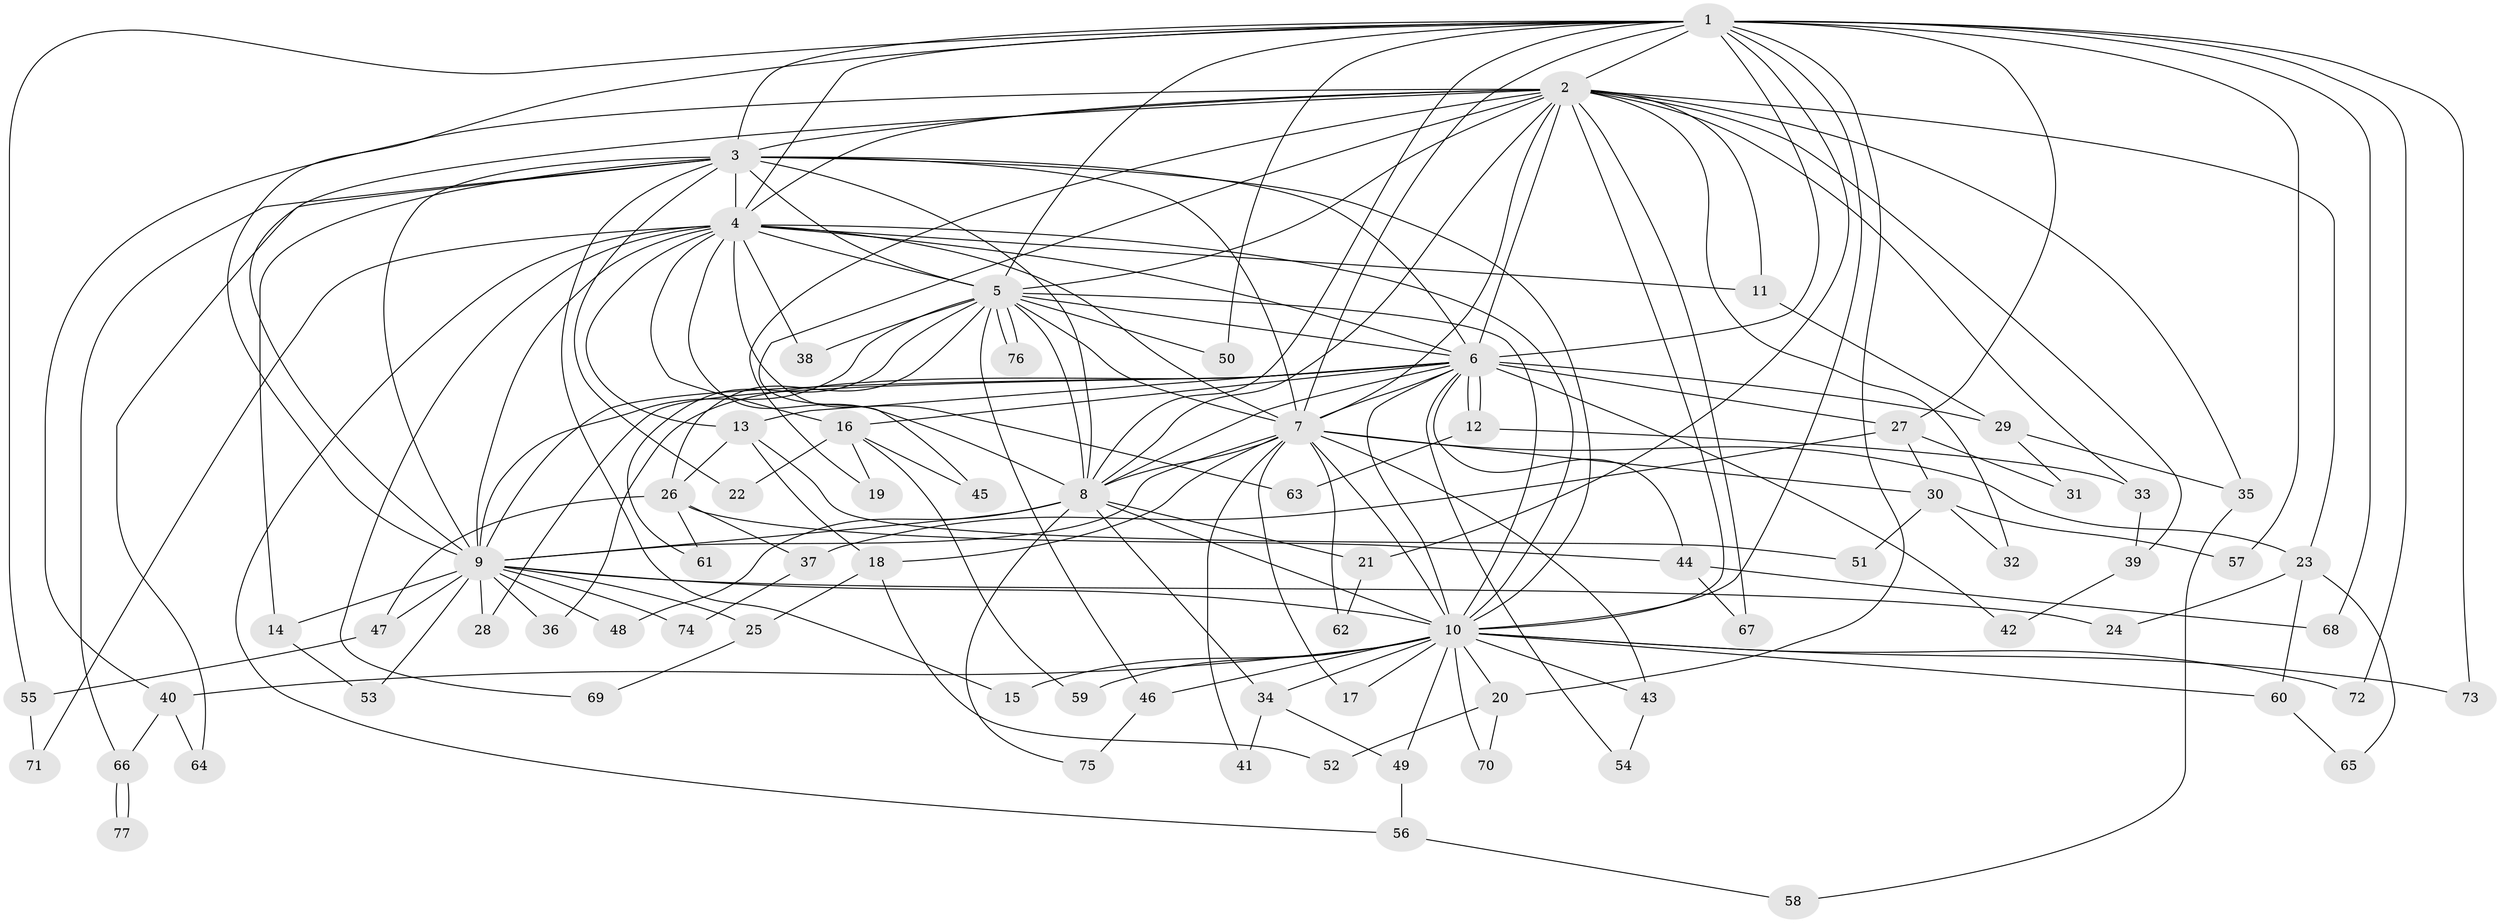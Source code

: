 // coarse degree distribution, {17: 0.05357142857142857, 21: 0.017857142857142856, 15: 0.017857142857142856, 12: 0.017857142857142856, 14: 0.017857142857142856, 19: 0.017857142857142856, 3: 0.08928571428571429, 5: 0.08928571428571429, 2: 0.5178571428571429, 6: 0.03571428571428571, 4: 0.08928571428571429, 7: 0.017857142857142856, 1: 0.017857142857142856}
// Generated by graph-tools (version 1.1) at 2025/23/03/03/25 07:23:47]
// undirected, 77 vertices, 179 edges
graph export_dot {
graph [start="1"]
  node [color=gray90,style=filled];
  1;
  2;
  3;
  4;
  5;
  6;
  7;
  8;
  9;
  10;
  11;
  12;
  13;
  14;
  15;
  16;
  17;
  18;
  19;
  20;
  21;
  22;
  23;
  24;
  25;
  26;
  27;
  28;
  29;
  30;
  31;
  32;
  33;
  34;
  35;
  36;
  37;
  38;
  39;
  40;
  41;
  42;
  43;
  44;
  45;
  46;
  47;
  48;
  49;
  50;
  51;
  52;
  53;
  54;
  55;
  56;
  57;
  58;
  59;
  60;
  61;
  62;
  63;
  64;
  65;
  66;
  67;
  68;
  69;
  70;
  71;
  72;
  73;
  74;
  75;
  76;
  77;
  1 -- 2;
  1 -- 3;
  1 -- 4;
  1 -- 5;
  1 -- 6;
  1 -- 7;
  1 -- 8;
  1 -- 9;
  1 -- 10;
  1 -- 20;
  1 -- 21;
  1 -- 27;
  1 -- 50;
  1 -- 55;
  1 -- 57;
  1 -- 68;
  1 -- 72;
  1 -- 73;
  2 -- 3;
  2 -- 4;
  2 -- 5;
  2 -- 6;
  2 -- 7;
  2 -- 8;
  2 -- 9;
  2 -- 10;
  2 -- 11;
  2 -- 19;
  2 -- 23;
  2 -- 32;
  2 -- 33;
  2 -- 35;
  2 -- 39;
  2 -- 40;
  2 -- 45;
  2 -- 67;
  3 -- 4;
  3 -- 5;
  3 -- 6;
  3 -- 7;
  3 -- 8;
  3 -- 9;
  3 -- 10;
  3 -- 14;
  3 -- 15;
  3 -- 22;
  3 -- 64;
  3 -- 66;
  4 -- 5;
  4 -- 6;
  4 -- 7;
  4 -- 8;
  4 -- 9;
  4 -- 10;
  4 -- 11;
  4 -- 13;
  4 -- 16;
  4 -- 38;
  4 -- 56;
  4 -- 63;
  4 -- 69;
  4 -- 71;
  5 -- 6;
  5 -- 7;
  5 -- 8;
  5 -- 9;
  5 -- 10;
  5 -- 26;
  5 -- 38;
  5 -- 46;
  5 -- 50;
  5 -- 61;
  5 -- 76;
  5 -- 76;
  6 -- 7;
  6 -- 8;
  6 -- 9;
  6 -- 10;
  6 -- 12;
  6 -- 12;
  6 -- 13;
  6 -- 16;
  6 -- 27;
  6 -- 28;
  6 -- 29;
  6 -- 36;
  6 -- 42;
  6 -- 44;
  6 -- 54;
  7 -- 8;
  7 -- 9;
  7 -- 10;
  7 -- 17;
  7 -- 18;
  7 -- 23;
  7 -- 30;
  7 -- 41;
  7 -- 43;
  7 -- 62;
  8 -- 9;
  8 -- 10;
  8 -- 21;
  8 -- 34;
  8 -- 48;
  8 -- 75;
  9 -- 10;
  9 -- 14;
  9 -- 24;
  9 -- 25;
  9 -- 28;
  9 -- 36;
  9 -- 47;
  9 -- 48;
  9 -- 53;
  9 -- 74;
  10 -- 15;
  10 -- 17;
  10 -- 20;
  10 -- 34;
  10 -- 40;
  10 -- 43;
  10 -- 46;
  10 -- 49;
  10 -- 59;
  10 -- 60;
  10 -- 70;
  10 -- 72;
  10 -- 73;
  11 -- 29;
  12 -- 33;
  12 -- 63;
  13 -- 18;
  13 -- 26;
  13 -- 51;
  14 -- 53;
  16 -- 19;
  16 -- 22;
  16 -- 45;
  16 -- 59;
  18 -- 25;
  18 -- 52;
  20 -- 52;
  20 -- 70;
  21 -- 62;
  23 -- 24;
  23 -- 60;
  23 -- 65;
  25 -- 69;
  26 -- 37;
  26 -- 44;
  26 -- 47;
  26 -- 61;
  27 -- 30;
  27 -- 31;
  27 -- 37;
  29 -- 31;
  29 -- 35;
  30 -- 32;
  30 -- 51;
  30 -- 57;
  33 -- 39;
  34 -- 41;
  34 -- 49;
  35 -- 58;
  37 -- 74;
  39 -- 42;
  40 -- 64;
  40 -- 66;
  43 -- 54;
  44 -- 67;
  44 -- 68;
  46 -- 75;
  47 -- 55;
  49 -- 56;
  55 -- 71;
  56 -- 58;
  60 -- 65;
  66 -- 77;
  66 -- 77;
}
